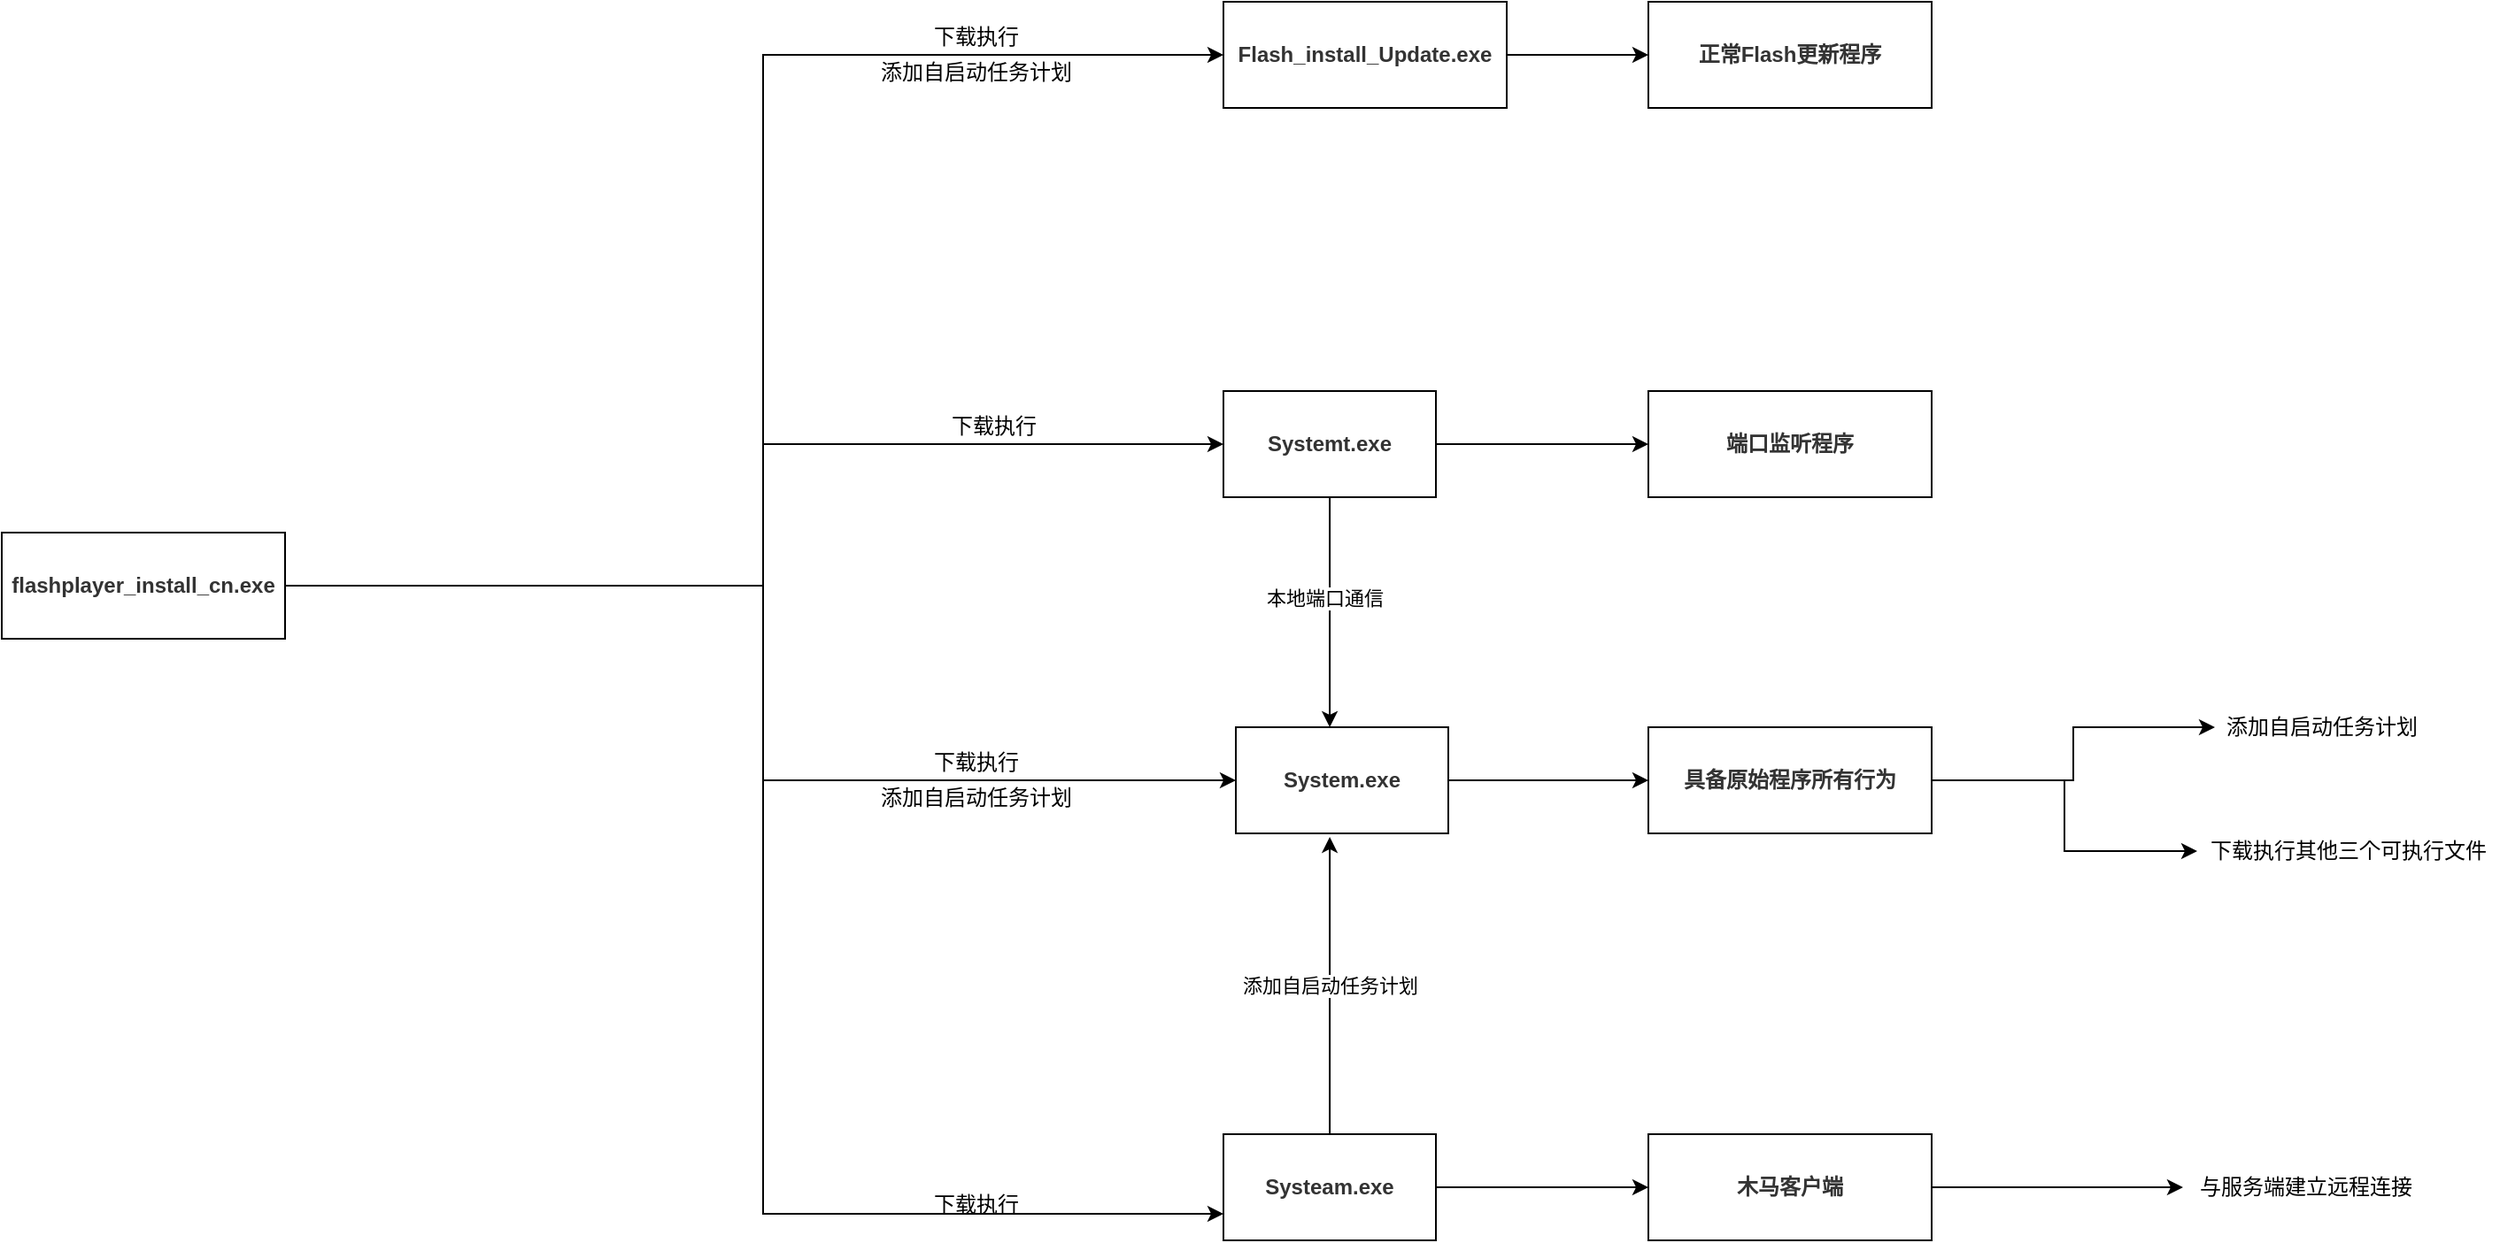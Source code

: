 <mxfile version="14.1.2" type="github">
  <diagram id="MAMYxxhLDzNIhrZDvuf2" name="Page-1">
    <mxGraphModel dx="2124" dy="1160" grid="1" gridSize="10" guides="1" tooltips="1" connect="1" arrows="1" fold="1" page="1" pageScale="1" pageWidth="827" pageHeight="1169" math="0" shadow="0">
      <root>
        <mxCell id="0" />
        <mxCell id="1" parent="0" />
        <mxCell id="ctJNtNELGzbOXD7AhslK-10" style="edgeStyle=orthogonalEdgeStyle;rounded=0;orthogonalLoop=1;jettySize=auto;html=1;entryX=0;entryY=0.5;entryDx=0;entryDy=0;" edge="1" parent="1" source="ctJNtNELGzbOXD7AhslK-1" target="ctJNtNELGzbOXD7AhslK-4">
          <mxGeometry relative="1" as="geometry">
            <Array as="points">
              <mxPoint x="440" y="390" />
              <mxPoint x="440" y="310" />
            </Array>
          </mxGeometry>
        </mxCell>
        <mxCell id="ctJNtNELGzbOXD7AhslK-12" style="edgeStyle=orthogonalEdgeStyle;rounded=0;orthogonalLoop=1;jettySize=auto;html=1;entryX=0;entryY=0.75;entryDx=0;entryDy=0;" edge="1" parent="1" source="ctJNtNELGzbOXD7AhslK-1" target="ctJNtNELGzbOXD7AhslK-5">
          <mxGeometry relative="1" as="geometry">
            <Array as="points">
              <mxPoint x="440" y="390" />
              <mxPoint x="440" y="745" />
            </Array>
          </mxGeometry>
        </mxCell>
        <mxCell id="ctJNtNELGzbOXD7AhslK-22" value="&lt;span style=&quot;color: rgba(0 , 0 , 0 , 0) ; font-family: monospace ; font-size: 0px ; background-color: rgb(248 , 249 , 250)&quot;&gt;%3CmxGraphModel%3E%3Croot%3E%3CmxCell%20id%3D%220%22%2F%3E%3CmxCell%20id%3D%221%22%20parent%3D%220%22%2F%3E%3CmxCell%20id%3D%222%22%20value%3D%22%E4%B8%8B%E8%BD%BD%E6%89%A7%E8%A1%8C%22%20style%3D%22edgeLabel%3Bhtml%3D1%3Balign%3Dcenter%3BverticalAlign%3Dmiddle%3Bresizable%3D0%3Bpoints%3D%5B%5D%3B%22%20vertex%3D%221%22%20connectable%3D%220%22%20parent%3D%221%22%3E%3CmxGeometry%20x%3D%22553%22%20y%3D%22260%22%20as%3D%22geometry%22%2F%3E%3C%2FmxCell%3E%3C%2Froot%3E%3C%2FmxGraphModel%3E&lt;/span&gt;" style="edgeLabel;html=1;align=center;verticalAlign=middle;resizable=0;points=[];" vertex="1" connectable="0" parent="ctJNtNELGzbOXD7AhslK-12">
          <mxGeometry x="0.45" relative="1" as="geometry">
            <mxPoint as="offset" />
          </mxGeometry>
        </mxCell>
        <mxCell id="ctJNtNELGzbOXD7AhslK-13" style="edgeStyle=orthogonalEdgeStyle;rounded=0;orthogonalLoop=1;jettySize=auto;html=1;entryX=0;entryY=0.5;entryDx=0;entryDy=0;" edge="1" parent="1" source="ctJNtNELGzbOXD7AhslK-1" target="ctJNtNELGzbOXD7AhslK-2">
          <mxGeometry relative="1" as="geometry">
            <Array as="points">
              <mxPoint x="440" y="390" />
              <mxPoint x="440" y="90" />
            </Array>
          </mxGeometry>
        </mxCell>
        <mxCell id="ctJNtNELGzbOXD7AhslK-54" style="edgeStyle=orthogonalEdgeStyle;rounded=0;orthogonalLoop=1;jettySize=auto;html=1;entryX=0;entryY=0.5;entryDx=0;entryDy=0;" edge="1" parent="1" source="ctJNtNELGzbOXD7AhslK-1" target="ctJNtNELGzbOXD7AhslK-3">
          <mxGeometry relative="1" as="geometry">
            <Array as="points">
              <mxPoint x="440" y="390" />
              <mxPoint x="440" y="500" />
            </Array>
          </mxGeometry>
        </mxCell>
        <mxCell id="ctJNtNELGzbOXD7AhslK-1" value="&lt;meta charset=&quot;utf-8&quot;&gt;&lt;span style=&quot;color: rgb(51, 51, 51); font-size: 12px; font-style: normal; font-weight: 700; letter-spacing: normal; text-indent: 0px; text-transform: none; word-spacing: 0px; background-color: rgb(255, 255, 255); display: inline; float: none;&quot;&gt;flashplayer_install_cn.exe&lt;/span&gt;" style="rounded=0;whiteSpace=wrap;html=1;" vertex="1" parent="1">
          <mxGeometry x="10" y="360" width="160" height="60" as="geometry" />
        </mxCell>
        <mxCell id="ctJNtNELGzbOXD7AhslK-25" value="" style="edgeStyle=orthogonalEdgeStyle;rounded=0;orthogonalLoop=1;jettySize=auto;html=1;" edge="1" parent="1" source="ctJNtNELGzbOXD7AhslK-2" target="ctJNtNELGzbOXD7AhslK-24">
          <mxGeometry relative="1" as="geometry" />
        </mxCell>
        <mxCell id="ctJNtNELGzbOXD7AhslK-2" value="&lt;span style=&quot;color: rgb(51 , 51 , 51) ; font-size: 12px ; font-style: normal ; font-weight: 700 ; letter-spacing: normal ; text-indent: 0px ; text-transform: none ; word-spacing: 0px ; background-color: rgb(255 , 255 , 255) ; display: inline ; float: none&quot;&gt;Flash_install_Update.exe&lt;/span&gt;" style="rounded=0;whiteSpace=wrap;html=1;" vertex="1" parent="1">
          <mxGeometry x="700" y="60" width="160" height="60" as="geometry" />
        </mxCell>
        <mxCell id="ctJNtNELGzbOXD7AhslK-28" style="edgeStyle=orthogonalEdgeStyle;rounded=0;orthogonalLoop=1;jettySize=auto;html=1;entryX=0;entryY=0.5;entryDx=0;entryDy=0;" edge="1" parent="1" source="ctJNtNELGzbOXD7AhslK-3" target="ctJNtNELGzbOXD7AhslK-29">
          <mxGeometry relative="1" as="geometry">
            <mxPoint x="940" y="260" as="targetPoint" />
            <Array as="points">
              <mxPoint x="940" y="500" />
            </Array>
          </mxGeometry>
        </mxCell>
        <mxCell id="ctJNtNELGzbOXD7AhslK-3" value="&lt;span style=&quot;color: rgb(51 , 51 , 51) ; font-size: 12px ; font-style: normal ; font-weight: 700 ; letter-spacing: normal ; text-indent: 0px ; text-transform: none ; word-spacing: 0px ; background-color: rgb(255 , 255 , 255) ; display: inline ; float: none&quot;&gt;System.exe&lt;/span&gt;" style="rounded=0;whiteSpace=wrap;html=1;" vertex="1" parent="1">
          <mxGeometry x="707" y="470" width="120" height="60" as="geometry" />
        </mxCell>
        <mxCell id="ctJNtNELGzbOXD7AhslK-26" style="edgeStyle=orthogonalEdgeStyle;rounded=0;orthogonalLoop=1;jettySize=auto;html=1;entryX=0;entryY=0.5;entryDx=0;entryDy=0;" edge="1" parent="1" source="ctJNtNELGzbOXD7AhslK-4" target="ctJNtNELGzbOXD7AhslK-27">
          <mxGeometry relative="1" as="geometry">
            <mxPoint x="940" y="170" as="targetPoint" />
          </mxGeometry>
        </mxCell>
        <mxCell id="ctJNtNELGzbOXD7AhslK-52" style="edgeStyle=orthogonalEdgeStyle;rounded=0;orthogonalLoop=1;jettySize=auto;html=1;entryX=0.442;entryY=0;entryDx=0;entryDy=0;entryPerimeter=0;" edge="1" parent="1" source="ctJNtNELGzbOXD7AhslK-4" target="ctJNtNELGzbOXD7AhslK-3">
          <mxGeometry relative="1" as="geometry" />
        </mxCell>
        <mxCell id="ctJNtNELGzbOXD7AhslK-61" value="本地端口通信" style="edgeLabel;html=1;align=center;verticalAlign=middle;resizable=0;points=[];" vertex="1" connectable="0" parent="ctJNtNELGzbOXD7AhslK-52">
          <mxGeometry x="-0.123" y="-3" relative="1" as="geometry">
            <mxPoint as="offset" />
          </mxGeometry>
        </mxCell>
        <mxCell id="ctJNtNELGzbOXD7AhslK-4" value="&lt;meta charset=&quot;utf-8&quot;&gt;&lt;span style=&quot;color: rgb(51, 51, 51); font-size: 12px; font-style: normal; font-weight: 700; letter-spacing: normal; text-indent: 0px; text-transform: none; word-spacing: 0px; background-color: rgb(255, 255, 255); display: inline; float: none;&quot;&gt;Systemt.exe&lt;/span&gt;" style="rounded=0;whiteSpace=wrap;html=1;" vertex="1" parent="1">
          <mxGeometry x="700" y="280" width="120" height="60" as="geometry" />
        </mxCell>
        <mxCell id="ctJNtNELGzbOXD7AhslK-51" value="添加自启动任务计划" style="edgeStyle=orthogonalEdgeStyle;rounded=0;orthogonalLoop=1;jettySize=auto;html=1;entryX=0.442;entryY=1.033;entryDx=0;entryDy=0;entryPerimeter=0;" edge="1" parent="1" source="ctJNtNELGzbOXD7AhslK-5" target="ctJNtNELGzbOXD7AhslK-3">
          <mxGeometry relative="1" as="geometry" />
        </mxCell>
        <mxCell id="ctJNtNELGzbOXD7AhslK-65" style="edgeStyle=orthogonalEdgeStyle;rounded=0;orthogonalLoop=1;jettySize=auto;html=1;entryX=0;entryY=0.5;entryDx=0;entryDy=0;" edge="1" parent="1" source="ctJNtNELGzbOXD7AhslK-5" target="ctJNtNELGzbOXD7AhslK-31">
          <mxGeometry relative="1" as="geometry">
            <mxPoint x="920" y="730" as="targetPoint" />
          </mxGeometry>
        </mxCell>
        <mxCell id="ctJNtNELGzbOXD7AhslK-5" value="&lt;span style=&quot;color: rgb(51 , 51 , 51) ; font-family: &amp;#34;helvetica&amp;#34; ; font-size: 12px ; font-style: normal ; font-weight: 700 ; letter-spacing: normal ; text-align: center ; text-indent: 0px ; text-transform: none ; word-spacing: 0px ; background-color: rgb(255 , 255 , 255) ; display: inline ; float: none&quot;&gt;Systeam.exe&lt;/span&gt;" style="rounded=0;whiteSpace=wrap;html=1;" vertex="1" parent="1">
          <mxGeometry x="700" y="700" width="120" height="60" as="geometry" />
        </mxCell>
        <mxCell id="ctJNtNELGzbOXD7AhslK-24" value="&lt;span style=&quot;color: rgb(51 , 51 , 51) ; font-size: 12px ; font-style: normal ; font-weight: 700 ; letter-spacing: normal ; text-indent: 0px ; text-transform: none ; word-spacing: 0px ; background-color: rgb(255 , 255 , 255) ; display: inline ; float: none&quot;&gt;正常Flash更新程序&lt;/span&gt;" style="rounded=0;whiteSpace=wrap;html=1;" vertex="1" parent="1">
          <mxGeometry x="940" y="60" width="160" height="60" as="geometry" />
        </mxCell>
        <mxCell id="ctJNtNELGzbOXD7AhslK-27" value="&lt;span style=&quot;color: rgb(51 , 51 , 51) ; font-size: 12px ; font-style: normal ; font-weight: 700 ; letter-spacing: normal ; text-indent: 0px ; text-transform: none ; word-spacing: 0px ; background-color: rgb(255 , 255 , 255) ; display: inline ; float: none&quot;&gt;端口监听程序&lt;/span&gt;" style="rounded=0;whiteSpace=wrap;html=1;" vertex="1" parent="1">
          <mxGeometry x="940" y="280" width="160" height="60" as="geometry" />
        </mxCell>
        <mxCell id="ctJNtNELGzbOXD7AhslK-40" style="edgeStyle=orthogonalEdgeStyle;rounded=0;orthogonalLoop=1;jettySize=auto;html=1;entryX=0.007;entryY=0.5;entryDx=0;entryDy=0;entryPerimeter=0;" edge="1" parent="1" target="ctJNtNELGzbOXD7AhslK-41">
          <mxGeometry relative="1" as="geometry">
            <mxPoint x="1250" y="470" as="targetPoint" />
            <mxPoint x="1100" y="730" as="sourcePoint" />
            <Array as="points">
              <mxPoint x="1190" y="730" />
              <mxPoint x="1190" y="730" />
            </Array>
          </mxGeometry>
        </mxCell>
        <mxCell id="ctJNtNELGzbOXD7AhslK-70" style="edgeStyle=orthogonalEdgeStyle;rounded=0;orthogonalLoop=1;jettySize=auto;html=1;" edge="1" parent="1" source="ctJNtNELGzbOXD7AhslK-29" target="ctJNtNELGzbOXD7AhslK-67">
          <mxGeometry relative="1" as="geometry" />
        </mxCell>
        <mxCell id="ctJNtNELGzbOXD7AhslK-71" style="edgeStyle=orthogonalEdgeStyle;rounded=0;orthogonalLoop=1;jettySize=auto;html=1;" edge="1" parent="1" source="ctJNtNELGzbOXD7AhslK-29" target="ctJNtNELGzbOXD7AhslK-69">
          <mxGeometry relative="1" as="geometry" />
        </mxCell>
        <mxCell id="ctJNtNELGzbOXD7AhslK-29" value="&lt;font color=&quot;#333333&quot;&gt;&lt;span style=&quot;background-color: rgb(255 , 255 , 255)&quot;&gt;&lt;b&gt;具备原始程序所有行为&lt;/b&gt;&lt;/span&gt;&lt;/font&gt;" style="rounded=0;whiteSpace=wrap;html=1;" vertex="1" parent="1">
          <mxGeometry x="940" y="470" width="160" height="60" as="geometry" />
        </mxCell>
        <mxCell id="ctJNtNELGzbOXD7AhslK-31" value="&lt;span style=&quot;color: rgb(51 , 51 , 51) ; font-size: 12px ; font-style: normal ; font-weight: 700 ; letter-spacing: normal ; text-indent: 0px ; text-transform: none ; word-spacing: 0px ; background-color: rgb(255 , 255 , 255) ; display: inline ; float: none&quot;&gt;木马客户端&lt;/span&gt;" style="rounded=0;whiteSpace=wrap;html=1;" vertex="1" parent="1">
          <mxGeometry x="940" y="700" width="160" height="60" as="geometry" />
        </mxCell>
        <mxCell id="ctJNtNELGzbOXD7AhslK-41" value="与服务端建立远程连接" style="text;html=1;align=center;verticalAlign=middle;resizable=0;points=[];autosize=1;" vertex="1" parent="1">
          <mxGeometry x="1241" y="720" width="140" height="20" as="geometry" />
        </mxCell>
        <mxCell id="ctJNtNELGzbOXD7AhslK-55" value="下载执行" style="text;html=1;align=center;verticalAlign=middle;resizable=0;points=[];autosize=1;" vertex="1" parent="1">
          <mxGeometry x="530" y="480" width="60" height="20" as="geometry" />
        </mxCell>
        <mxCell id="ctJNtNELGzbOXD7AhslK-56" value="下载执行" style="text;html=1;align=center;verticalAlign=middle;resizable=0;points=[];autosize=1;" vertex="1" parent="1">
          <mxGeometry x="540" y="290" width="60" height="20" as="geometry" />
        </mxCell>
        <mxCell id="ctJNtNELGzbOXD7AhslK-57" value="下载执行" style="text;html=1;align=center;verticalAlign=middle;resizable=0;points=[];autosize=1;" vertex="1" parent="1">
          <mxGeometry x="530" y="730" width="60" height="20" as="geometry" />
        </mxCell>
        <mxCell id="ctJNtNELGzbOXD7AhslK-60" value="添加自启动任务计划" style="text;html=1;align=center;verticalAlign=middle;resizable=0;points=[];autosize=1;" vertex="1" parent="1">
          <mxGeometry x="500" y="500" width="120" height="20" as="geometry" />
        </mxCell>
        <mxCell id="ctJNtNELGzbOXD7AhslK-67" value="下载执行其他三个可执行文件" style="text;html=1;align=center;verticalAlign=middle;resizable=0;points=[];autosize=1;" vertex="1" parent="1">
          <mxGeometry x="1250" y="530" width="170" height="20" as="geometry" />
        </mxCell>
        <mxCell id="ctJNtNELGzbOXD7AhslK-69" value="添加自启动任务计划" style="text;html=1;align=center;verticalAlign=middle;resizable=0;points=[];autosize=1;" vertex="1" parent="1">
          <mxGeometry x="1260" y="460" width="120" height="20" as="geometry" />
        </mxCell>
        <mxCell id="ctJNtNELGzbOXD7AhslK-72" value="下载执行" style="text;html=1;align=center;verticalAlign=middle;resizable=0;points=[];autosize=1;" vertex="1" parent="1">
          <mxGeometry x="530" y="70" width="60" height="20" as="geometry" />
        </mxCell>
        <mxCell id="ctJNtNELGzbOXD7AhslK-73" value="添加自启动任务计划" style="text;html=1;align=center;verticalAlign=middle;resizable=0;points=[];autosize=1;" vertex="1" parent="1">
          <mxGeometry x="500" y="90" width="120" height="20" as="geometry" />
        </mxCell>
      </root>
    </mxGraphModel>
  </diagram>
</mxfile>
